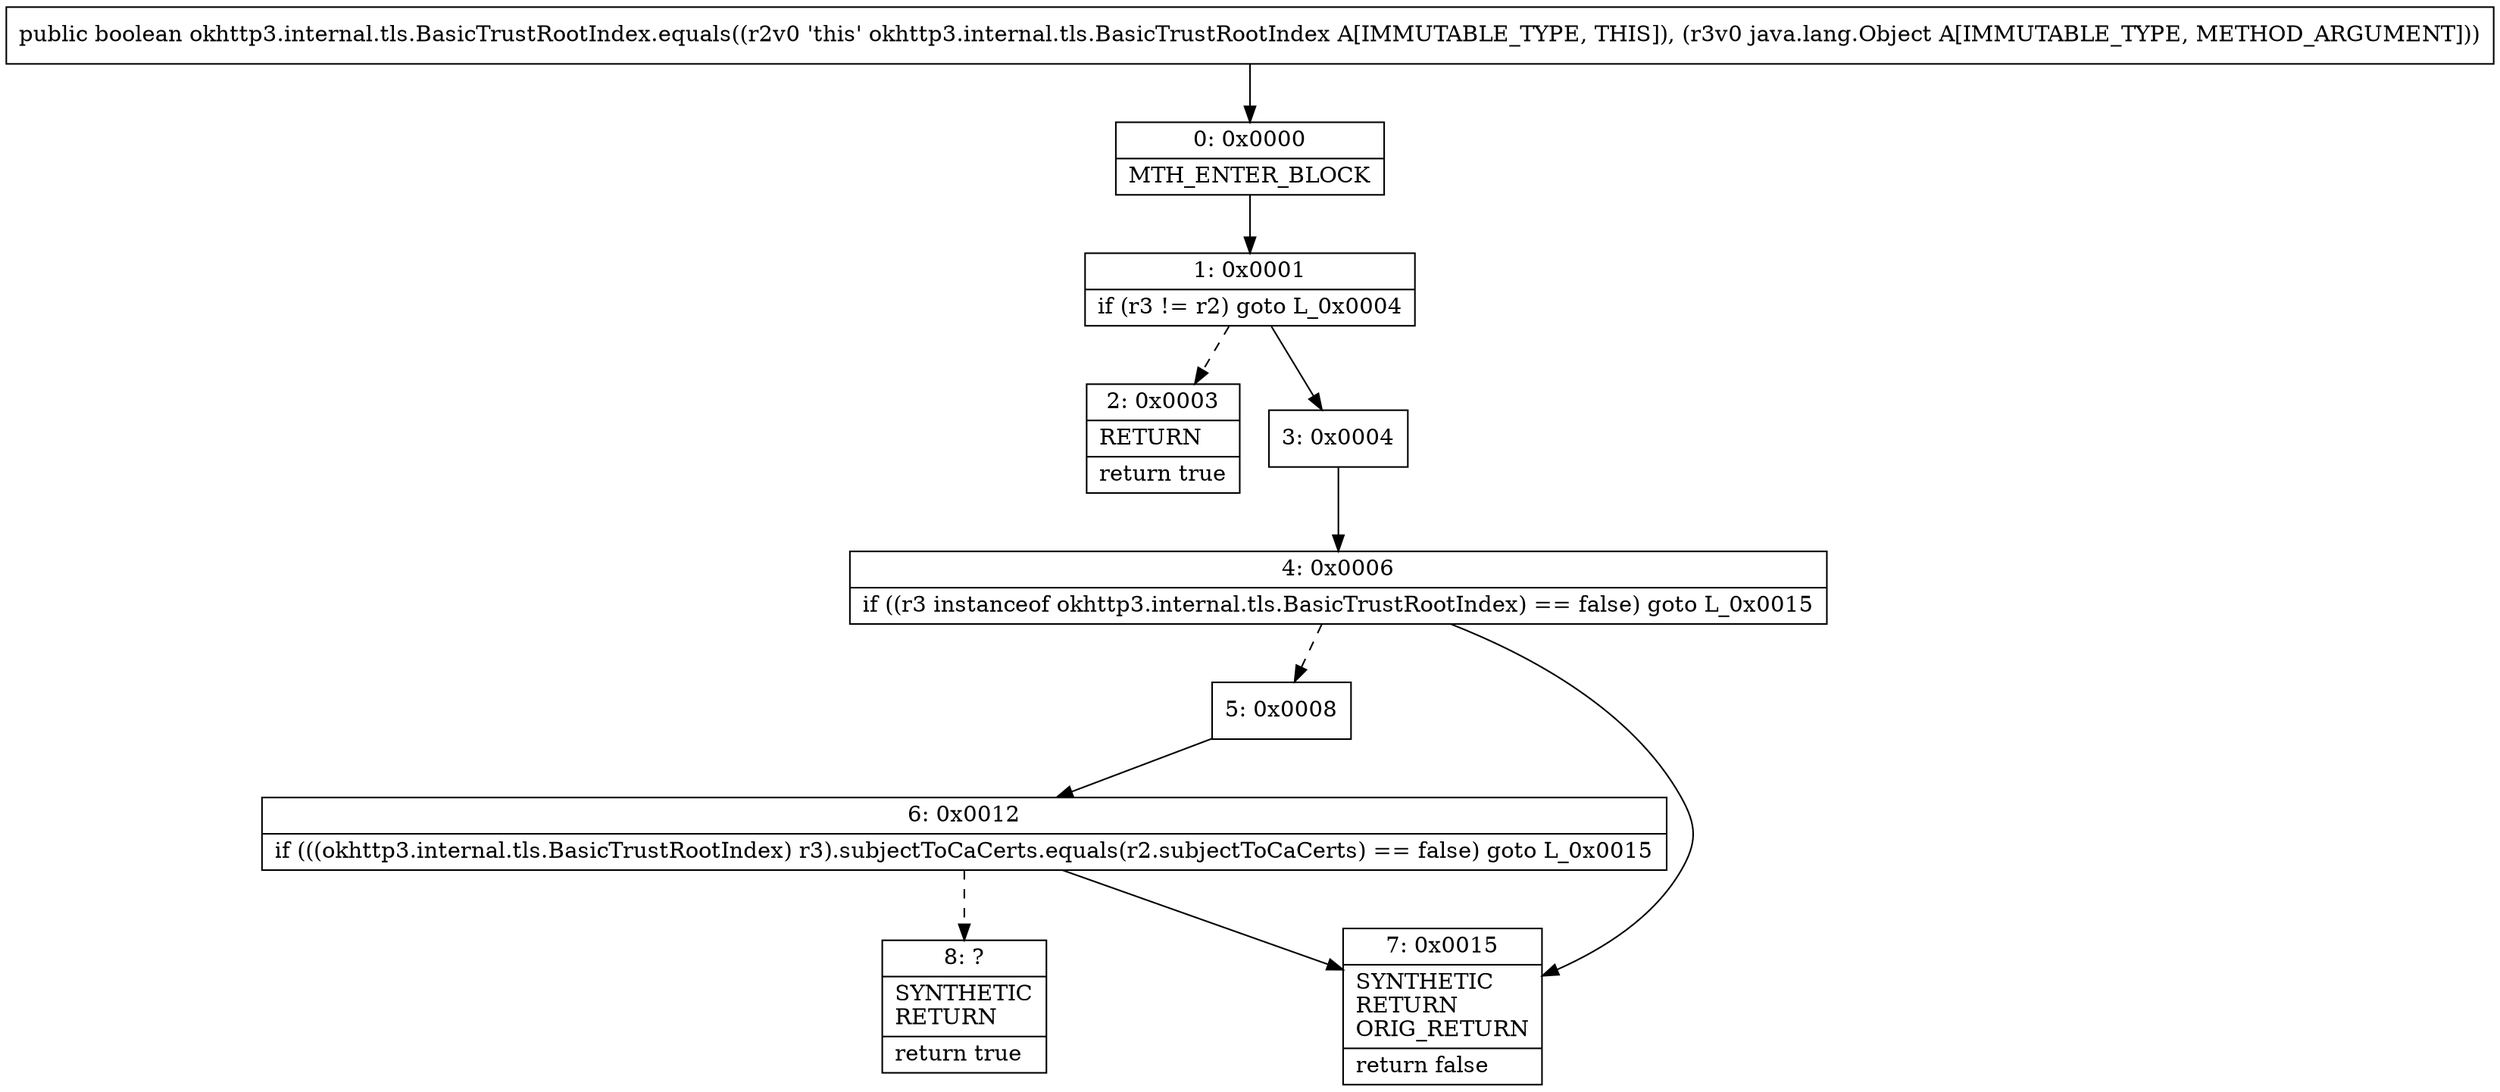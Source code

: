 digraph "CFG forokhttp3.internal.tls.BasicTrustRootIndex.equals(Ljava\/lang\/Object;)Z" {
Node_0 [shape=record,label="{0\:\ 0x0000|MTH_ENTER_BLOCK\l}"];
Node_1 [shape=record,label="{1\:\ 0x0001|if (r3 != r2) goto L_0x0004\l}"];
Node_2 [shape=record,label="{2\:\ 0x0003|RETURN\l|return true\l}"];
Node_3 [shape=record,label="{3\:\ 0x0004}"];
Node_4 [shape=record,label="{4\:\ 0x0006|if ((r3 instanceof okhttp3.internal.tls.BasicTrustRootIndex) == false) goto L_0x0015\l}"];
Node_5 [shape=record,label="{5\:\ 0x0008}"];
Node_6 [shape=record,label="{6\:\ 0x0012|if (((okhttp3.internal.tls.BasicTrustRootIndex) r3).subjectToCaCerts.equals(r2.subjectToCaCerts) == false) goto L_0x0015\l}"];
Node_7 [shape=record,label="{7\:\ 0x0015|SYNTHETIC\lRETURN\lORIG_RETURN\l|return false\l}"];
Node_8 [shape=record,label="{8\:\ ?|SYNTHETIC\lRETURN\l|return true\l}"];
MethodNode[shape=record,label="{public boolean okhttp3.internal.tls.BasicTrustRootIndex.equals((r2v0 'this' okhttp3.internal.tls.BasicTrustRootIndex A[IMMUTABLE_TYPE, THIS]), (r3v0 java.lang.Object A[IMMUTABLE_TYPE, METHOD_ARGUMENT])) }"];
MethodNode -> Node_0;
Node_0 -> Node_1;
Node_1 -> Node_2[style=dashed];
Node_1 -> Node_3;
Node_3 -> Node_4;
Node_4 -> Node_5[style=dashed];
Node_4 -> Node_7;
Node_5 -> Node_6;
Node_6 -> Node_7;
Node_6 -> Node_8[style=dashed];
}

